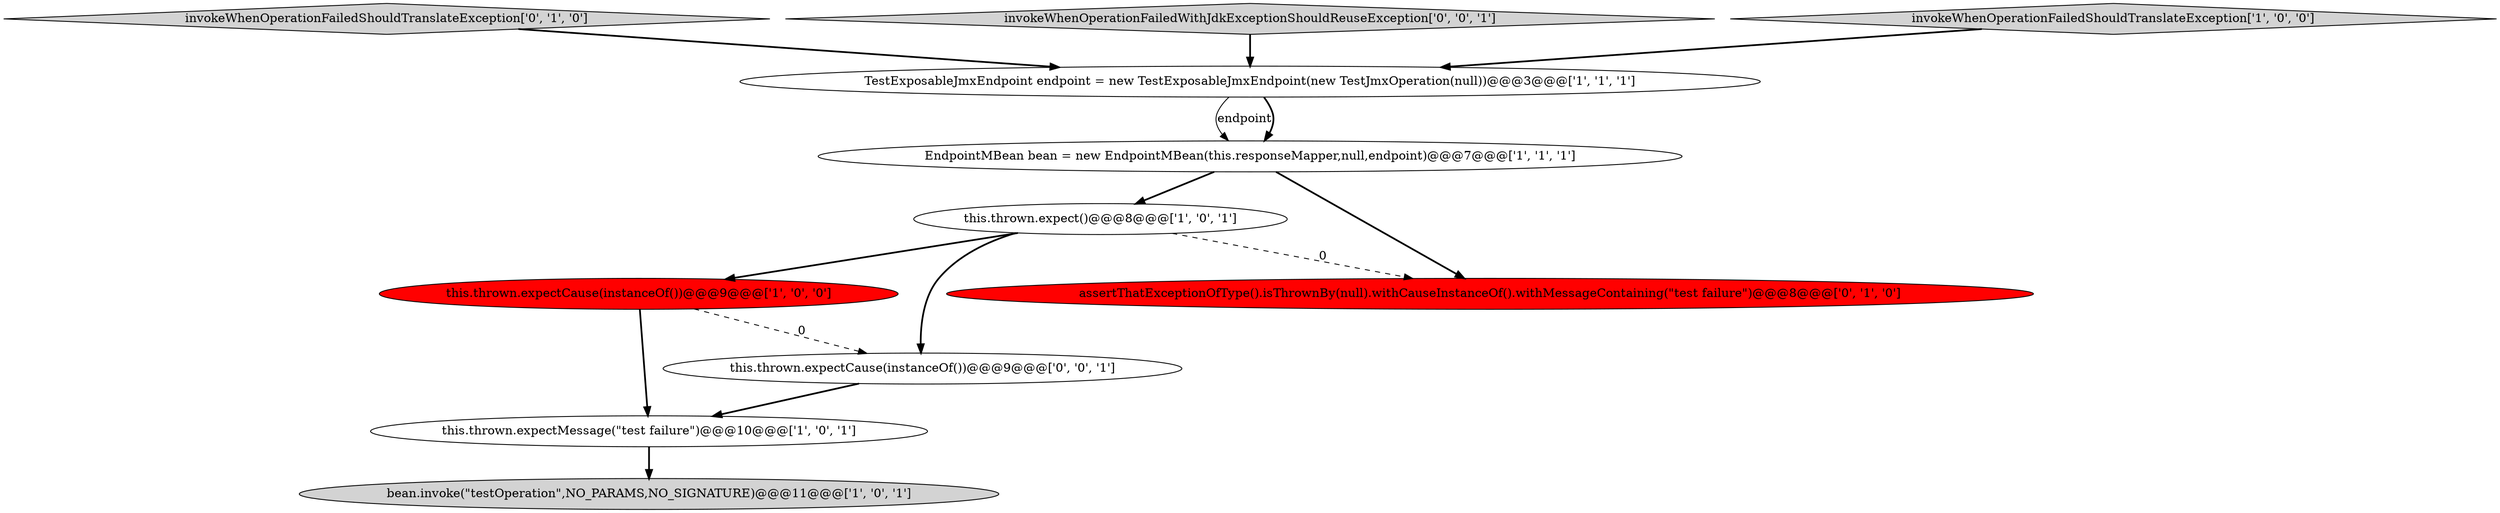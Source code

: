 digraph {
3 [style = filled, label = "this.thrown.expectMessage(\"test failure\")@@@10@@@['1', '0', '1']", fillcolor = white, shape = ellipse image = "AAA0AAABBB1BBB"];
5 [style = filled, label = "TestExposableJmxEndpoint endpoint = new TestExposableJmxEndpoint(new TestJmxOperation(null))@@@3@@@['1', '1', '1']", fillcolor = white, shape = ellipse image = "AAA0AAABBB1BBB"];
2 [style = filled, label = "this.thrown.expectCause(instanceOf())@@@9@@@['1', '0', '0']", fillcolor = red, shape = ellipse image = "AAA1AAABBB1BBB"];
7 [style = filled, label = "invokeWhenOperationFailedShouldTranslateException['0', '1', '0']", fillcolor = lightgray, shape = diamond image = "AAA0AAABBB2BBB"];
9 [style = filled, label = "invokeWhenOperationFailedWithJdkExceptionShouldReuseException['0', '0', '1']", fillcolor = lightgray, shape = diamond image = "AAA0AAABBB3BBB"];
0 [style = filled, label = "this.thrown.expect()@@@8@@@['1', '0', '1']", fillcolor = white, shape = ellipse image = "AAA0AAABBB1BBB"];
8 [style = filled, label = "assertThatExceptionOfType().isThrownBy(null).withCauseInstanceOf().withMessageContaining(\"test failure\")@@@8@@@['0', '1', '0']", fillcolor = red, shape = ellipse image = "AAA1AAABBB2BBB"];
1 [style = filled, label = "invokeWhenOperationFailedShouldTranslateException['1', '0', '0']", fillcolor = lightgray, shape = diamond image = "AAA0AAABBB1BBB"];
4 [style = filled, label = "EndpointMBean bean = new EndpointMBean(this.responseMapper,null,endpoint)@@@7@@@['1', '1', '1']", fillcolor = white, shape = ellipse image = "AAA0AAABBB1BBB"];
10 [style = filled, label = "this.thrown.expectCause(instanceOf())@@@9@@@['0', '0', '1']", fillcolor = white, shape = ellipse image = "AAA0AAABBB3BBB"];
6 [style = filled, label = "bean.invoke(\"testOperation\",NO_PARAMS,NO_SIGNATURE)@@@11@@@['1', '0', '1']", fillcolor = lightgray, shape = ellipse image = "AAA0AAABBB1BBB"];
1->5 [style = bold, label=""];
5->4 [style = solid, label="endpoint"];
9->5 [style = bold, label=""];
4->8 [style = bold, label=""];
0->8 [style = dashed, label="0"];
3->6 [style = bold, label=""];
10->3 [style = bold, label=""];
7->5 [style = bold, label=""];
0->10 [style = bold, label=""];
2->10 [style = dashed, label="0"];
5->4 [style = bold, label=""];
2->3 [style = bold, label=""];
4->0 [style = bold, label=""];
0->2 [style = bold, label=""];
}
